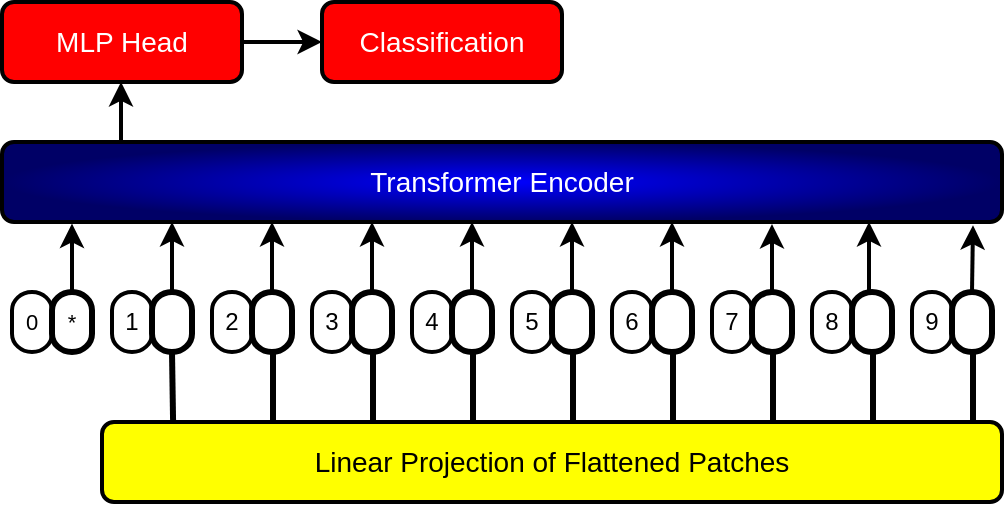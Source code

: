 <mxfile version="22.1.15" type="github">
  <diagram name="Page-1" id="Ea_9fSqsjjMecgLwj58H">
    <mxGraphModel dx="1425" dy="1400" grid="1" gridSize="10" guides="1" tooltips="1" connect="1" arrows="1" fold="1" page="1" pageScale="1" pageWidth="850" pageHeight="1100" math="0" shadow="0">
      <root>
        <mxCell id="0" />
        <mxCell id="1" parent="0" />
        <mxCell id="gaeaorsED8IPTLiIA-SD-1" value="Transformer Encoder" style="rounded=1;whiteSpace=wrap;html=1;strokeWidth=2;fillColor=#0000FF;fontSize=14;glass=0;shadow=0;perimeterSpacing=0;fontColor=#FFFFFF;gradientColor=#000066;gradientDirection=radial;fontStyle=0" parent="1" vertex="1">
          <mxGeometry x="-120" y="-50" width="500" height="40" as="geometry" />
        </mxCell>
        <mxCell id="gaeaorsED8IPTLiIA-SD-6" style="edgeStyle=orthogonalEdgeStyle;rounded=0;orthogonalLoop=1;jettySize=auto;html=1;strokeWidth=2;startArrow=classic;startFill=1;endArrow=none;endFill=0;" parent="1" edge="1">
          <mxGeometry relative="1" as="geometry">
            <mxPoint x="-60.5" y="-50" as="targetPoint" />
            <mxPoint x="-60.5" y="-80" as="sourcePoint" />
          </mxGeometry>
        </mxCell>
        <mxCell id="d3c79gRr57uoSAA6L2y4-6" style="edgeStyle=orthogonalEdgeStyle;rounded=0;orthogonalLoop=1;jettySize=auto;html=1;exitX=1;exitY=0.5;exitDx=0;exitDy=0;strokeWidth=2;" parent="1" source="gaeaorsED8IPTLiIA-SD-3" target="gaeaorsED8IPTLiIA-SD-4" edge="1">
          <mxGeometry relative="1" as="geometry" />
        </mxCell>
        <mxCell id="gaeaorsED8IPTLiIA-SD-3" value="MLP Head" style="rounded=1;whiteSpace=wrap;html=1;strokeWidth=2;fillColor=#FF0000;fontSize=14;glass=0;shadow=0;perimeterSpacing=0;fontColor=#FFFFFF;gradientColor=#FF0000;gradientDirection=radial;fontStyle=0" parent="1" vertex="1">
          <mxGeometry x="-120" y="-120" width="120" height="40" as="geometry" />
        </mxCell>
        <mxCell id="gaeaorsED8IPTLiIA-SD-4" value="Classification" style="rounded=1;whiteSpace=wrap;html=1;strokeWidth=2;fillColor=#FF0000;fontSize=14;glass=0;shadow=0;perimeterSpacing=0;fontColor=#FFFFFF;gradientColor=none;gradientDirection=radial;fontStyle=0" parent="1" vertex="1">
          <mxGeometry x="40" y="-120" width="120" height="40" as="geometry" />
        </mxCell>
        <mxCell id="gaeaorsED8IPTLiIA-SD-21" value="0" style="strokeWidth=2;html=1;shape=mxgraph.flowchart.terminator;whiteSpace=wrap;textDirection=ltr;horizontal=0;rotation=90;fontSize=11;" parent="1" vertex="1">
          <mxGeometry x="-120" y="30" width="30" height="20" as="geometry" />
        </mxCell>
        <mxCell id="gaeaorsED8IPTLiIA-SD-22" value="*" style="strokeWidth=3;html=1;shape=mxgraph.flowchart.terminator;whiteSpace=wrap;textDirection=ltr;horizontal=0;rotation=90;fontSize=11;" parent="1" vertex="1">
          <mxGeometry x="-100" y="30" width="30" height="20" as="geometry" />
        </mxCell>
        <mxCell id="gaeaorsED8IPTLiIA-SD-36" value="2" style="strokeWidth=2;html=1;shape=mxgraph.flowchart.terminator;whiteSpace=wrap;textDirection=ltr;horizontal=0;rotation=90;" parent="1" vertex="1">
          <mxGeometry x="-20" y="30" width="30" height="20" as="geometry" />
        </mxCell>
        <mxCell id="gaeaorsED8IPTLiIA-SD-37" value="" style="strokeWidth=3;html=1;shape=mxgraph.flowchart.terminator;whiteSpace=wrap;textDirection=ltr;horizontal=0;rotation=90;" parent="1" vertex="1">
          <mxGeometry y="30" width="30" height="20" as="geometry" />
        </mxCell>
        <mxCell id="gaeaorsED8IPTLiIA-SD-38" value="3" style="strokeWidth=2;html=1;shape=mxgraph.flowchart.terminator;whiteSpace=wrap;textDirection=ltr;horizontal=0;rotation=90;" parent="1" vertex="1">
          <mxGeometry x="30" y="30" width="30" height="20" as="geometry" />
        </mxCell>
        <mxCell id="gaeaorsED8IPTLiIA-SD-39" value="" style="strokeWidth=3;html=1;shape=mxgraph.flowchart.terminator;whiteSpace=wrap;textDirection=ltr;horizontal=0;rotation=90;" parent="1" vertex="1">
          <mxGeometry x="50" y="30" width="30" height="20" as="geometry" />
        </mxCell>
        <mxCell id="gaeaorsED8IPTLiIA-SD-40" value="1" style="strokeWidth=2;html=1;shape=mxgraph.flowchart.terminator;whiteSpace=wrap;textDirection=ltr;horizontal=0;rotation=90;" parent="1" vertex="1">
          <mxGeometry x="-70" y="30" width="30" height="20" as="geometry" />
        </mxCell>
        <mxCell id="gaeaorsED8IPTLiIA-SD-41" value="" style="strokeWidth=3;html=1;shape=mxgraph.flowchart.terminator;whiteSpace=wrap;textDirection=ltr;horizontal=0;rotation=90;" parent="1" vertex="1">
          <mxGeometry x="-50" y="30" width="30" height="20" as="geometry" />
        </mxCell>
        <mxCell id="gaeaorsED8IPTLiIA-SD-42" value="4" style="strokeWidth=2;html=1;shape=mxgraph.flowchart.terminator;whiteSpace=wrap;textDirection=ltr;horizontal=0;rotation=90;" parent="1" vertex="1">
          <mxGeometry x="80" y="30" width="30" height="20" as="geometry" />
        </mxCell>
        <mxCell id="gaeaorsED8IPTLiIA-SD-43" value="" style="strokeWidth=3;html=1;shape=mxgraph.flowchart.terminator;whiteSpace=wrap;textDirection=ltr;horizontal=0;rotation=90;" parent="1" vertex="1">
          <mxGeometry x="100" y="30" width="30" height="20" as="geometry" />
        </mxCell>
        <mxCell id="gaeaorsED8IPTLiIA-SD-44" value="6" style="strokeWidth=2;html=1;shape=mxgraph.flowchart.terminator;whiteSpace=wrap;textDirection=ltr;horizontal=0;rotation=90;" parent="1" vertex="1">
          <mxGeometry x="180" y="30" width="30" height="20" as="geometry" />
        </mxCell>
        <mxCell id="gaeaorsED8IPTLiIA-SD-45" value="" style="strokeWidth=3;html=1;shape=mxgraph.flowchart.terminator;whiteSpace=wrap;textDirection=ltr;horizontal=0;rotation=90;" parent="1" vertex="1">
          <mxGeometry x="200" y="30" width="30" height="20" as="geometry" />
        </mxCell>
        <mxCell id="gaeaorsED8IPTLiIA-SD-46" value="7" style="strokeWidth=2;html=1;shape=mxgraph.flowchart.terminator;whiteSpace=wrap;textDirection=ltr;horizontal=0;rotation=90;" parent="1" vertex="1">
          <mxGeometry x="230" y="30" width="30" height="20" as="geometry" />
        </mxCell>
        <mxCell id="gaeaorsED8IPTLiIA-SD-47" value="" style="strokeWidth=3;html=1;shape=mxgraph.flowchart.terminator;whiteSpace=wrap;textDirection=ltr;horizontal=0;rotation=90;" parent="1" vertex="1">
          <mxGeometry x="250" y="30" width="30" height="20" as="geometry" />
        </mxCell>
        <mxCell id="gaeaorsED8IPTLiIA-SD-48" value="5" style="strokeWidth=2;html=1;shape=mxgraph.flowchart.terminator;whiteSpace=wrap;textDirection=ltr;horizontal=0;rotation=90;" parent="1" vertex="1">
          <mxGeometry x="130" y="30" width="30" height="20" as="geometry" />
        </mxCell>
        <mxCell id="gaeaorsED8IPTLiIA-SD-49" value="" style="strokeWidth=3;html=1;shape=mxgraph.flowchart.terminator;whiteSpace=wrap;textDirection=ltr;horizontal=0;rotation=90;" parent="1" vertex="1">
          <mxGeometry x="150" y="30" width="30" height="20" as="geometry" />
        </mxCell>
        <mxCell id="gaeaorsED8IPTLiIA-SD-50" value="8" style="strokeWidth=2;html=1;shape=mxgraph.flowchart.terminator;whiteSpace=wrap;textDirection=ltr;horizontal=0;rotation=90;" parent="1" vertex="1">
          <mxGeometry x="280" y="30" width="30" height="20" as="geometry" />
        </mxCell>
        <mxCell id="gaeaorsED8IPTLiIA-SD-51" value="" style="strokeWidth=3;html=1;shape=mxgraph.flowchart.terminator;whiteSpace=wrap;textDirection=ltr;horizontal=0;rotation=90;" parent="1" vertex="1">
          <mxGeometry x="300" y="30" width="30" height="20" as="geometry" />
        </mxCell>
        <mxCell id="d3c79gRr57uoSAA6L2y4-3" value="9" style="strokeWidth=2;html=1;shape=mxgraph.flowchart.terminator;whiteSpace=wrap;textDirection=ltr;horizontal=0;rotation=90;" parent="1" vertex="1">
          <mxGeometry x="330" y="30" width="30" height="20" as="geometry" />
        </mxCell>
        <mxCell id="d3c79gRr57uoSAA6L2y4-4" value="" style="strokeWidth=3;html=1;shape=mxgraph.flowchart.terminator;whiteSpace=wrap;textDirection=ltr;horizontal=0;rotation=90;" parent="1" vertex="1">
          <mxGeometry x="350" y="30" width="30" height="20" as="geometry" />
        </mxCell>
        <mxCell id="d3c79gRr57uoSAA6L2y4-5" value="Linear Projection of Flattened Patches" style="rounded=1;whiteSpace=wrap;html=1;strokeWidth=2;fillColor=#FFFF00;fontSize=14;glass=0;shadow=0;perimeterSpacing=0;fontColor=#000000;gradientColor=#FFFF00;gradientDirection=radial;fontStyle=0" parent="1" vertex="1">
          <mxGeometry x="-70" y="90" width="450" height="40" as="geometry" />
        </mxCell>
        <mxCell id="d3c79gRr57uoSAA6L2y4-7" style="edgeStyle=orthogonalEdgeStyle;rounded=0;orthogonalLoop=1;jettySize=auto;html=1;exitX=1;exitY=0.5;exitDx=0;exitDy=0;exitPerimeter=0;entryX=0.079;entryY=0.01;entryDx=0;entryDy=0;entryPerimeter=0;endArrow=none;endFill=0;strokeWidth=3;" parent="1" source="gaeaorsED8IPTLiIA-SD-41" target="d3c79gRr57uoSAA6L2y4-5" edge="1">
          <mxGeometry relative="1" as="geometry" />
        </mxCell>
        <mxCell id="d3c79gRr57uoSAA6L2y4-8" style="edgeStyle=orthogonalEdgeStyle;rounded=0;orthogonalLoop=1;jettySize=auto;html=1;exitX=1;exitY=0.5;exitDx=0;exitDy=0;exitPerimeter=0;entryX=0.079;entryY=0.01;entryDx=0;entryDy=0;entryPerimeter=0;endArrow=none;endFill=0;strokeWidth=3;" parent="1" edge="1">
          <mxGeometry relative="1" as="geometry">
            <mxPoint x="14.5" y="55" as="sourcePoint" />
            <mxPoint x="15.5" y="90" as="targetPoint" />
          </mxGeometry>
        </mxCell>
        <mxCell id="d3c79gRr57uoSAA6L2y4-9" style="edgeStyle=orthogonalEdgeStyle;rounded=0;orthogonalLoop=1;jettySize=auto;html=1;exitX=1;exitY=0.5;exitDx=0;exitDy=0;exitPerimeter=0;entryX=0.079;entryY=0.01;entryDx=0;entryDy=0;entryPerimeter=0;endArrow=none;endFill=0;strokeWidth=3;" parent="1" edge="1">
          <mxGeometry relative="1" as="geometry">
            <mxPoint x="64.5" y="55" as="sourcePoint" />
            <mxPoint x="65.5" y="90" as="targetPoint" />
          </mxGeometry>
        </mxCell>
        <mxCell id="9PywdSnKRSVtVkQ2__4k-1" style="edgeStyle=orthogonalEdgeStyle;rounded=0;orthogonalLoop=1;jettySize=auto;html=1;exitX=1;exitY=0.5;exitDx=0;exitDy=0;exitPerimeter=0;entryX=0.079;entryY=0.01;entryDx=0;entryDy=0;entryPerimeter=0;endArrow=none;endFill=0;strokeWidth=3;" edge="1" parent="1">
          <mxGeometry relative="1" as="geometry">
            <mxPoint x="114.5" y="55" as="sourcePoint" />
            <mxPoint x="115.5" y="90" as="targetPoint" />
          </mxGeometry>
        </mxCell>
        <mxCell id="9PywdSnKRSVtVkQ2__4k-3" style="edgeStyle=orthogonalEdgeStyle;rounded=0;orthogonalLoop=1;jettySize=auto;html=1;exitX=1;exitY=0.5;exitDx=0;exitDy=0;exitPerimeter=0;entryX=0.079;entryY=0.01;entryDx=0;entryDy=0;entryPerimeter=0;endArrow=none;endFill=0;strokeWidth=3;" edge="1" parent="1">
          <mxGeometry relative="1" as="geometry">
            <mxPoint x="364.5" y="55" as="sourcePoint" />
            <mxPoint x="365.5" y="90" as="targetPoint" />
          </mxGeometry>
        </mxCell>
        <mxCell id="9PywdSnKRSVtVkQ2__4k-4" style="edgeStyle=orthogonalEdgeStyle;rounded=0;orthogonalLoop=1;jettySize=auto;html=1;exitX=1;exitY=0.5;exitDx=0;exitDy=0;exitPerimeter=0;entryX=0.079;entryY=0.01;entryDx=0;entryDy=0;entryPerimeter=0;endArrow=none;endFill=0;strokeWidth=3;" edge="1" parent="1">
          <mxGeometry relative="1" as="geometry">
            <mxPoint x="314.5" y="55" as="sourcePoint" />
            <mxPoint x="315.5" y="90" as="targetPoint" />
          </mxGeometry>
        </mxCell>
        <mxCell id="9PywdSnKRSVtVkQ2__4k-5" style="edgeStyle=orthogonalEdgeStyle;rounded=0;orthogonalLoop=1;jettySize=auto;html=1;exitX=1;exitY=0.5;exitDx=0;exitDy=0;exitPerimeter=0;entryX=0.079;entryY=0.01;entryDx=0;entryDy=0;entryPerimeter=0;endArrow=none;endFill=0;strokeWidth=3;" edge="1" parent="1">
          <mxGeometry relative="1" as="geometry">
            <mxPoint x="264.5" y="55" as="sourcePoint" />
            <mxPoint x="265.5" y="90" as="targetPoint" />
          </mxGeometry>
        </mxCell>
        <mxCell id="9PywdSnKRSVtVkQ2__4k-7" style="edgeStyle=orthogonalEdgeStyle;rounded=0;orthogonalLoop=1;jettySize=auto;html=1;exitX=1;exitY=0.5;exitDx=0;exitDy=0;exitPerimeter=0;entryX=0.079;entryY=0.01;entryDx=0;entryDy=0;entryPerimeter=0;endArrow=none;endFill=0;strokeWidth=3;" edge="1" parent="1">
          <mxGeometry relative="1" as="geometry">
            <mxPoint x="214.5" y="55" as="sourcePoint" />
            <mxPoint x="215.5" y="90" as="targetPoint" />
          </mxGeometry>
        </mxCell>
        <mxCell id="9PywdSnKRSVtVkQ2__4k-8" style="edgeStyle=orthogonalEdgeStyle;rounded=0;orthogonalLoop=1;jettySize=auto;html=1;exitX=1;exitY=0.5;exitDx=0;exitDy=0;exitPerimeter=0;entryX=0.079;entryY=0.01;entryDx=0;entryDy=0;entryPerimeter=0;endArrow=none;endFill=0;strokeWidth=3;" edge="1" parent="1">
          <mxGeometry relative="1" as="geometry">
            <mxPoint x="164.5" y="55" as="sourcePoint" />
            <mxPoint x="165.5" y="90" as="targetPoint" />
          </mxGeometry>
        </mxCell>
        <mxCell id="9PywdSnKRSVtVkQ2__4k-10" style="edgeStyle=orthogonalEdgeStyle;rounded=0;orthogonalLoop=1;jettySize=auto;html=1;exitX=0;exitY=0.5;exitDx=0;exitDy=0;exitPerimeter=0;entryX=0.07;entryY=1.02;entryDx=0;entryDy=0;entryPerimeter=0;strokeWidth=2;" edge="1" parent="1" source="gaeaorsED8IPTLiIA-SD-22" target="gaeaorsED8IPTLiIA-SD-1">
          <mxGeometry relative="1" as="geometry" />
        </mxCell>
        <mxCell id="9PywdSnKRSVtVkQ2__4k-13" style="edgeStyle=orthogonalEdgeStyle;rounded=0;orthogonalLoop=1;jettySize=auto;html=1;exitX=0;exitY=0.5;exitDx=0;exitDy=0;exitPerimeter=0;entryX=0.37;entryY=1;entryDx=0;entryDy=0;entryPerimeter=0;strokeWidth=2;" edge="1" parent="1" source="gaeaorsED8IPTLiIA-SD-39" target="gaeaorsED8IPTLiIA-SD-1">
          <mxGeometry relative="1" as="geometry" />
        </mxCell>
        <mxCell id="9PywdSnKRSVtVkQ2__4k-15" style="edgeStyle=orthogonalEdgeStyle;rounded=0;orthogonalLoop=1;jettySize=auto;html=1;exitX=0;exitY=0.5;exitDx=0;exitDy=0;exitPerimeter=0;entryX=0.57;entryY=1;entryDx=0;entryDy=0;entryPerimeter=0;strokeWidth=2;" edge="1" parent="1" source="gaeaorsED8IPTLiIA-SD-49" target="gaeaorsED8IPTLiIA-SD-1">
          <mxGeometry relative="1" as="geometry" />
        </mxCell>
        <mxCell id="9PywdSnKRSVtVkQ2__4k-19" style="edgeStyle=orthogonalEdgeStyle;rounded=0;orthogonalLoop=1;jettySize=auto;html=1;exitX=0;exitY=0.5;exitDx=0;exitDy=0;exitPerimeter=0;entryX=0.971;entryY=1.04;entryDx=0;entryDy=0;entryPerimeter=0;strokeWidth=2;" edge="1" parent="1" source="d3c79gRr57uoSAA6L2y4-4" target="gaeaorsED8IPTLiIA-SD-1">
          <mxGeometry relative="1" as="geometry" />
        </mxCell>
        <mxCell id="9PywdSnKRSVtVkQ2__4k-20" style="edgeStyle=orthogonalEdgeStyle;rounded=0;orthogonalLoop=1;jettySize=auto;html=1;exitX=0;exitY=0.5;exitDx=0;exitDy=0;exitPerimeter=0;entryX=0.17;entryY=1;entryDx=0;entryDy=0;entryPerimeter=0;strokeWidth=2;" edge="1" parent="1" source="gaeaorsED8IPTLiIA-SD-41" target="gaeaorsED8IPTLiIA-SD-1">
          <mxGeometry relative="1" as="geometry" />
        </mxCell>
        <mxCell id="9PywdSnKRSVtVkQ2__4k-22" style="edgeStyle=orthogonalEdgeStyle;rounded=0;orthogonalLoop=1;jettySize=auto;html=1;exitX=0;exitY=0.5;exitDx=0;exitDy=0;exitPerimeter=0;entryX=0.27;entryY=1;entryDx=0;entryDy=0;entryPerimeter=0;strokeWidth=2;" edge="1" parent="1" source="gaeaorsED8IPTLiIA-SD-37" target="gaeaorsED8IPTLiIA-SD-1">
          <mxGeometry relative="1" as="geometry" />
        </mxCell>
        <mxCell id="9PywdSnKRSVtVkQ2__4k-24" style="edgeStyle=orthogonalEdgeStyle;rounded=0;orthogonalLoop=1;jettySize=auto;html=1;exitX=0;exitY=0.5;exitDx=0;exitDy=0;exitPerimeter=0;entryX=0.67;entryY=1;entryDx=0;entryDy=0;entryPerimeter=0;strokeWidth=2;" edge="1" parent="1" source="gaeaorsED8IPTLiIA-SD-45" target="gaeaorsED8IPTLiIA-SD-1">
          <mxGeometry relative="1" as="geometry" />
        </mxCell>
        <mxCell id="9PywdSnKRSVtVkQ2__4k-28" style="edgeStyle=orthogonalEdgeStyle;rounded=0;orthogonalLoop=1;jettySize=auto;html=1;exitX=0;exitY=0.5;exitDx=0;exitDy=0;exitPerimeter=0;strokeWidth=2;" edge="1" parent="1" source="gaeaorsED8IPTLiIA-SD-43">
          <mxGeometry relative="1" as="geometry">
            <mxPoint x="115" y="-10" as="targetPoint" />
          </mxGeometry>
        </mxCell>
        <mxCell id="9PywdSnKRSVtVkQ2__4k-29" style="edgeStyle=orthogonalEdgeStyle;rounded=0;orthogonalLoop=1;jettySize=auto;html=1;exitX=0;exitY=0.5;exitDx=0;exitDy=0;exitPerimeter=0;entryX=0.77;entryY=1.026;entryDx=0;entryDy=0;entryPerimeter=0;strokeWidth=2;" edge="1" parent="1" source="gaeaorsED8IPTLiIA-SD-47" target="gaeaorsED8IPTLiIA-SD-1">
          <mxGeometry relative="1" as="geometry" />
        </mxCell>
        <mxCell id="9PywdSnKRSVtVkQ2__4k-30" style="edgeStyle=orthogonalEdgeStyle;rounded=0;orthogonalLoop=1;jettySize=auto;html=1;exitX=0;exitY=0.5;exitDx=0;exitDy=0;exitPerimeter=0;entryX=0.867;entryY=1;entryDx=0;entryDy=0;entryPerimeter=0;strokeWidth=2;" edge="1" parent="1" source="gaeaorsED8IPTLiIA-SD-51" target="gaeaorsED8IPTLiIA-SD-1">
          <mxGeometry relative="1" as="geometry" />
        </mxCell>
      </root>
    </mxGraphModel>
  </diagram>
</mxfile>
